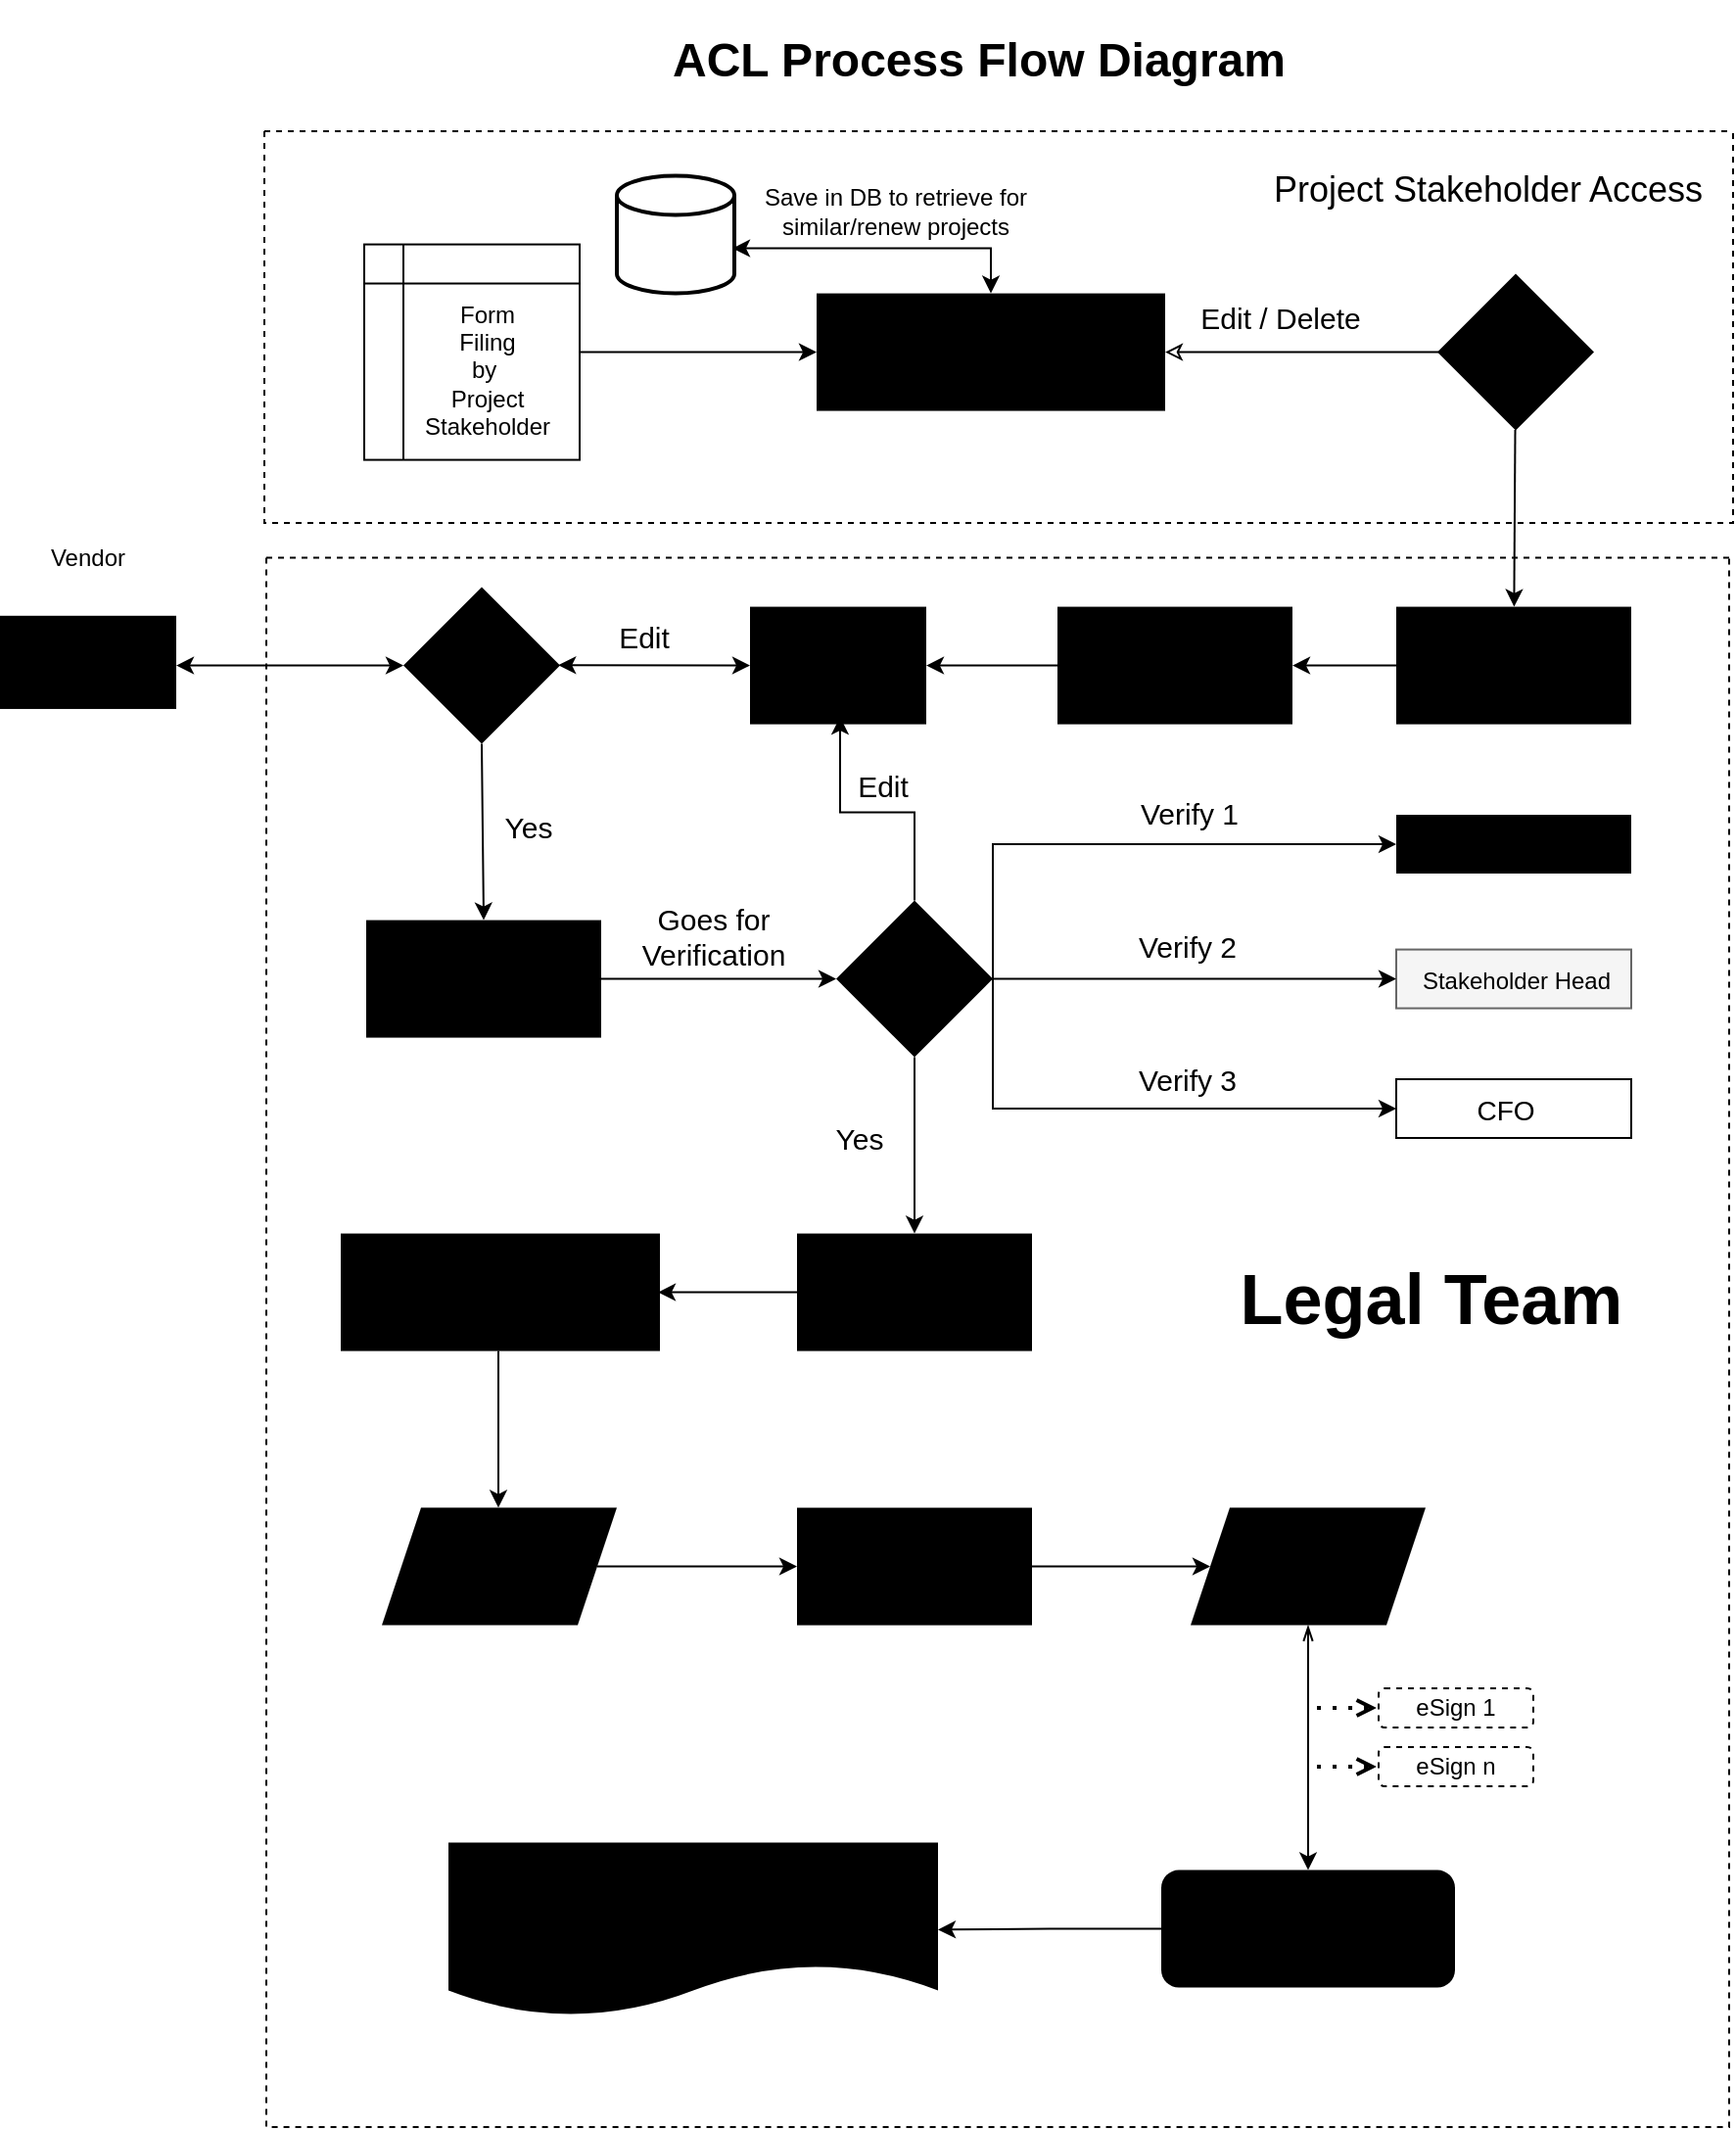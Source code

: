 <mxfile version="28.2.5">
  <diagram name="Page-1" id="L89RkYo9Oss51pmFFTGY">
    <mxGraphModel dx="1876" dy="1701" grid="1" gridSize="10" guides="1" tooltips="1" connect="1" arrows="1" fold="1" page="1" pageScale="1" pageWidth="850" pageHeight="1100" math="0" shadow="0">
      <root>
        <mxCell id="0" />
        <mxCell id="1" parent="0" />
        <mxCell id="jag08KQkEfNFIQB9siFQ-1" value="" style="sketch=0;verticalLabelPosition=bottom;sketch=0;aspect=fixed;html=1;verticalAlign=top;strokeColor=none;fillColor=#000000;align=center;outlineConnect=0;pointerEvents=1;shape=mxgraph.citrix2.users;" parent="1" vertex="1">
          <mxGeometry x="-5" y="288.39" width="90" height="47.58" as="geometry" />
        </mxCell>
        <mxCell id="jag08KQkEfNFIQB9siFQ-6" value="" style="edgeStyle=orthogonalEdgeStyle;rounded=0;orthogonalLoop=1;jettySize=auto;html=1;startArrow=classic;startFill=0;" parent="1" source="jag08KQkEfNFIQB9siFQ-3" edge="1">
          <mxGeometry relative="1" as="geometry">
            <mxPoint x="778.0" y="153.79" as="targetPoint" />
          </mxGeometry>
        </mxCell>
        <mxCell id="jag08KQkEfNFIQB9siFQ-8" value="" style="rounded=0;orthogonalLoop=1;jettySize=auto;html=1;" parent="1" source="jag08KQkEfNFIQB9siFQ-5" target="jag08KQkEfNFIQB9siFQ-7" edge="1">
          <mxGeometry relative="1" as="geometry" />
        </mxCell>
        <mxCell id="jag08KQkEfNFIQB9siFQ-16" value="" style="edgeStyle=orthogonalEdgeStyle;rounded=0;orthogonalLoop=1;jettySize=auto;html=1;" parent="1" source="jag08KQkEfNFIQB9siFQ-7" target="jag08KQkEfNFIQB9siFQ-15" edge="1">
          <mxGeometry relative="1" as="geometry" />
        </mxCell>
        <mxCell id="jag08KQkEfNFIQB9siFQ-7" value="" style="whiteSpace=wrap;html=1;verticalAlign=top;fillColor=#000000;strokeColor=none;sketch=0;pointerEvents=1;" parent="1" vertex="1">
          <mxGeometry x="708" y="283.79" width="120" height="60" as="geometry" />
        </mxCell>
        <mxCell id="jag08KQkEfNFIQB9siFQ-108" value="" style="edgeStyle=orthogonalEdgeStyle;rounded=0;orthogonalLoop=1;jettySize=auto;html=1;" parent="1" source="jag08KQkEfNFIQB9siFQ-15" target="jag08KQkEfNFIQB9siFQ-107" edge="1">
          <mxGeometry relative="1" as="geometry" />
        </mxCell>
        <mxCell id="jag08KQkEfNFIQB9siFQ-15" value="" style="whiteSpace=wrap;html=1;verticalAlign=top;fillColor=#000000;strokeColor=none;sketch=0;pointerEvents=1;" parent="1" vertex="1">
          <mxGeometry x="535" y="283.79" width="120" height="60" as="geometry" />
        </mxCell>
        <mxCell id="jag08KQkEfNFIQB9siFQ-20" value="" style="edgeStyle=orthogonalEdgeStyle;rounded=0;orthogonalLoop=1;jettySize=auto;html=1;" parent="1" target="jag08KQkEfNFIQB9siFQ-19" edge="1">
          <mxGeometry relative="1" as="geometry">
            <mxPoint x="241" y="353.79" as="sourcePoint" />
          </mxGeometry>
        </mxCell>
        <mxCell id="jag08KQkEfNFIQB9siFQ-17" value="" style="rhombus;whiteSpace=wrap;html=1;verticalAlign=top;fillColor=#000000;strokeColor=none;sketch=0;pointerEvents=1;" parent="1" vertex="1">
          <mxGeometry x="201" y="273.79" width="80" height="80" as="geometry" />
        </mxCell>
        <mxCell id="jag08KQkEfNFIQB9siFQ-22" value="" style="edgeStyle=orthogonalEdgeStyle;rounded=0;orthogonalLoop=1;jettySize=auto;html=1;startArrow=none;startFill=0;" parent="1" source="jag08KQkEfNFIQB9siFQ-19" target="jag08KQkEfNFIQB9siFQ-21" edge="1">
          <mxGeometry relative="1" as="geometry" />
        </mxCell>
        <mxCell id="jag08KQkEfNFIQB9siFQ-19" value="" style="whiteSpace=wrap;html=1;verticalAlign=top;fillColor=#000000;strokeColor=none;sketch=0;pointerEvents=1;" parent="1" vertex="1">
          <mxGeometry x="182" y="443.79" width="120" height="60" as="geometry" />
        </mxCell>
        <mxCell id="jag08KQkEfNFIQB9siFQ-26" value="" style="edgeStyle=orthogonalEdgeStyle;rounded=0;orthogonalLoop=1;jettySize=auto;html=1;" parent="1" source="jag08KQkEfNFIQB9siFQ-21" target="jag08KQkEfNFIQB9siFQ-25" edge="1">
          <mxGeometry relative="1" as="geometry" />
        </mxCell>
        <mxCell id="N0xAANtcV6chKZKtPLza-12" value="" style="edgeStyle=orthogonalEdgeStyle;rounded=0;orthogonalLoop=1;jettySize=auto;html=1;entryX=0.511;entryY=0.937;entryDx=0;entryDy=0;entryPerimeter=0;" parent="1" source="jag08KQkEfNFIQB9siFQ-21" target="jag08KQkEfNFIQB9siFQ-107" edge="1">
          <mxGeometry relative="1" as="geometry" />
        </mxCell>
        <mxCell id="jag08KQkEfNFIQB9siFQ-21" value="" style="rhombus;whiteSpace=wrap;html=1;verticalAlign=top;fillColor=#000000;strokeColor=none;sketch=0;pointerEvents=1;" parent="1" vertex="1">
          <mxGeometry x="422" y="433.79" width="80" height="80" as="geometry" />
        </mxCell>
        <mxCell id="jag08KQkEfNFIQB9siFQ-23" value="" style="whiteSpace=wrap;html=1;verticalAlign=top;fillColor=#000000;strokeColor=none;sketch=0;pointerEvents=1;" parent="1" vertex="1">
          <mxGeometry x="708" y="390" width="120" height="30" as="geometry" />
        </mxCell>
        <mxCell id="jag08KQkEfNFIQB9siFQ-28" value="" style="edgeStyle=orthogonalEdgeStyle;rounded=0;orthogonalLoop=1;jettySize=auto;html=1;" parent="1" source="jag08KQkEfNFIQB9siFQ-25" edge="1">
          <mxGeometry relative="1" as="geometry">
            <mxPoint x="331" y="633.79" as="targetPoint" />
          </mxGeometry>
        </mxCell>
        <mxCell id="jag08KQkEfNFIQB9siFQ-25" value="" style="whiteSpace=wrap;html=1;verticalAlign=top;fillColor=#000000;strokeColor=none;sketch=0;pointerEvents=1;" parent="1" vertex="1">
          <mxGeometry x="402" y="603.79" width="120" height="60" as="geometry" />
        </mxCell>
        <mxCell id="jag08KQkEfNFIQB9siFQ-37" value="" style="edgeStyle=orthogonalEdgeStyle;rounded=0;orthogonalLoop=1;jettySize=auto;html=1;startArrow=none;startFill=0;" parent="1" target="jag08KQkEfNFIQB9siFQ-36" edge="1">
          <mxGeometry relative="1" as="geometry">
            <mxPoint x="249.5" y="663.79" as="sourcePoint" />
          </mxGeometry>
        </mxCell>
        <mxCell id="jag08KQkEfNFIQB9siFQ-27" value="" style="whiteSpace=wrap;html=1;verticalAlign=top;fillColor=#000000;strokeColor=none;sketch=0;pointerEvents=1;" parent="1" vertex="1">
          <mxGeometry x="169" y="603.79" width="163" height="60" as="geometry" />
        </mxCell>
        <mxCell id="jag08KQkEfNFIQB9siFQ-39" value="" style="edgeStyle=orthogonalEdgeStyle;rounded=0;orthogonalLoop=1;jettySize=auto;html=1;" parent="1" source="jag08KQkEfNFIQB9siFQ-36" target="jag08KQkEfNFIQB9siFQ-38" edge="1">
          <mxGeometry relative="1" as="geometry" />
        </mxCell>
        <mxCell id="jag08KQkEfNFIQB9siFQ-36" value="" style="shape=parallelogram;perimeter=parallelogramPerimeter;whiteSpace=wrap;html=1;fixedSize=1;verticalAlign=top;fillColor=#000000;strokeColor=none;sketch=0;pointerEvents=1;" parent="1" vertex="1">
          <mxGeometry x="190" y="743.79" width="120" height="60" as="geometry" />
        </mxCell>
        <mxCell id="jag08KQkEfNFIQB9siFQ-41" value="" style="edgeStyle=orthogonalEdgeStyle;rounded=0;orthogonalLoop=1;jettySize=auto;html=1;" parent="1" source="jag08KQkEfNFIQB9siFQ-38" target="jag08KQkEfNFIQB9siFQ-40" edge="1">
          <mxGeometry relative="1" as="geometry" />
        </mxCell>
        <mxCell id="jag08KQkEfNFIQB9siFQ-38" value="" style="whiteSpace=wrap;html=1;verticalAlign=top;fillColor=#000000;strokeColor=none;sketch=0;pointerEvents=1;" parent="1" vertex="1">
          <mxGeometry x="402" y="743.79" width="120" height="60" as="geometry" />
        </mxCell>
        <mxCell id="jag08KQkEfNFIQB9siFQ-43" value="" style="edgeStyle=orthogonalEdgeStyle;rounded=0;orthogonalLoop=1;jettySize=auto;html=1;startArrow=openThin;startFill=0;" parent="1" source="jag08KQkEfNFIQB9siFQ-40" target="jag08KQkEfNFIQB9siFQ-42" edge="1">
          <mxGeometry relative="1" as="geometry" />
        </mxCell>
        <mxCell id="jag08KQkEfNFIQB9siFQ-40" value="" style="shape=parallelogram;perimeter=parallelogramPerimeter;whiteSpace=wrap;html=1;fixedSize=1;verticalAlign=top;fillColor=#000000;strokeColor=none;sketch=0;pointerEvents=1;" parent="1" vertex="1">
          <mxGeometry x="603" y="743.79" width="120" height="60" as="geometry" />
        </mxCell>
        <mxCell id="jag08KQkEfNFIQB9siFQ-47" value="" style="edgeStyle=orthogonalEdgeStyle;rounded=0;orthogonalLoop=1;jettySize=auto;html=1;" parent="1" source="jag08KQkEfNFIQB9siFQ-42" target="jag08KQkEfNFIQB9siFQ-46" edge="1">
          <mxGeometry relative="1" as="geometry" />
        </mxCell>
        <mxCell id="jag08KQkEfNFIQB9siFQ-42" value="" style="rounded=1;whiteSpace=wrap;html=1;verticalAlign=top;fillColor=#000000;strokeColor=none;sketch=0;pointerEvents=1;" parent="1" vertex="1">
          <mxGeometry x="588" y="928.79" width="150" height="60" as="geometry" />
        </mxCell>
        <mxCell id="jag08KQkEfNFIQB9siFQ-52" value="" style="rounded=0;whiteSpace=wrap;html=1;fillColor=light-dark(#F5F5F5,#FFFFFF);fontColor=#333333;strokeColor=#666666;" parent="1" vertex="1">
          <mxGeometry x="708" y="458.79" width="120" height="30" as="geometry" />
        </mxCell>
        <mxCell id="jag08KQkEfNFIQB9siFQ-55" value="" style="endArrow=classic;html=1;rounded=0;exitX=1;exitY=0.5;exitDx=0;exitDy=0;" parent="1" source="jag08KQkEfNFIQB9siFQ-21" target="jag08KQkEfNFIQB9siFQ-52" edge="1">
          <mxGeometry width="50" height="50" relative="1" as="geometry">
            <mxPoint x="418" y="490" as="sourcePoint" />
            <mxPoint x="468" y="440" as="targetPoint" />
            <Array as="points" />
          </mxGeometry>
        </mxCell>
        <mxCell id="jag08KQkEfNFIQB9siFQ-56" value="" style="rounded=0;whiteSpace=wrap;html=1;fillColor=light-dark(#FFFFFF,#FFFFFF);" parent="1" vertex="1">
          <mxGeometry x="708" y="525" width="120" height="30" as="geometry" />
        </mxCell>
        <mxCell id="jag08KQkEfNFIQB9siFQ-57" value="" style="endArrow=classic;html=1;rounded=0;exitX=1;exitY=0.5;exitDx=0;exitDy=0;entryX=0;entryY=0.5;entryDx=0;entryDy=0;curved=0;" parent="1" source="jag08KQkEfNFIQB9siFQ-21" target="jag08KQkEfNFIQB9siFQ-56" edge="1">
          <mxGeometry width="50" height="50" relative="1" as="geometry">
            <mxPoint x="418" y="490" as="sourcePoint" />
            <mxPoint x="468" y="440" as="targetPoint" />
            <Array as="points">
              <mxPoint x="502" y="540" />
            </Array>
          </mxGeometry>
        </mxCell>
        <mxCell id="jag08KQkEfNFIQB9siFQ-61" value="" style="swimlane;startSize=0;dashed=1;" parent="1" vertex="1">
          <mxGeometry x="130" y="41" width="750" height="200" as="geometry">
            <mxRectangle x="361" y="41" width="50" height="40" as="alternateBounds" />
          </mxGeometry>
        </mxCell>
        <mxCell id="jag08KQkEfNFIQB9siFQ-5" value="&lt;h2&gt;&lt;br&gt;&lt;/h2&gt;" style="rhombus;whiteSpace=wrap;html=1;verticalAlign=top;fillColor=#000000;strokeColor=none;sketch=0;pointerEvents=1;" parent="jag08KQkEfNFIQB9siFQ-61" vertex="1">
          <mxGeometry x="599" y="72.79" width="80" height="80" as="geometry" />
        </mxCell>
        <mxCell id="jag08KQkEfNFIQB9siFQ-63" value="&lt;font style=&quot;font-size: 14px;&quot;&gt;&amp;nbsp;Verify&lt;/font&gt;" style="text;html=1;align=center;verticalAlign=middle;whiteSpace=wrap;rounded=0;fontColor=light-dark(#000000,#000000);" parent="jag08KQkEfNFIQB9siFQ-61" vertex="1">
          <mxGeometry x="609" y="97.79" width="60" height="30" as="geometry" />
        </mxCell>
        <mxCell id="jag08KQkEfNFIQB9siFQ-3" value="&lt;div&gt;&lt;font style=&quot;color: light-dark(rgb(0, 0, 0), rgb(0, 0, 0)); font-size: 14px;&quot;&gt;&lt;b&gt;&lt;br&gt;&lt;/b&gt;&lt;/font&gt;&lt;/div&gt;&lt;font style=&quot;color: light-dark(rgb(0, 0, 0), rgb(0, 0, 0)); font-size: 15px;&quot;&gt;&lt;b style=&quot;&quot;&gt;ARF Formation&lt;/b&gt;&lt;/font&gt;" style="whiteSpace=wrap;html=1;verticalAlign=top;fillColor=#000000;strokeColor=none;sketch=0;pointerEvents=1;" parent="jag08KQkEfNFIQB9siFQ-61" vertex="1">
          <mxGeometry x="282" y="82.79" width="178" height="60" as="geometry" />
        </mxCell>
        <mxCell id="N0xAANtcV6chKZKtPLza-4" value="&lt;font style=&quot;font-size: 18px;&quot;&gt;Project Stakeholder Access&lt;/font&gt;" style="text;html=1;align=center;verticalAlign=middle;whiteSpace=wrap;rounded=0;" parent="jag08KQkEfNFIQB9siFQ-61" vertex="1">
          <mxGeometry x="510" y="9" width="230" height="41" as="geometry" />
        </mxCell>
        <mxCell id="IWaVIdpccQkyZTyhAB89-2" value="" style="strokeWidth=2;html=1;shape=mxgraph.flowchart.database;whiteSpace=wrap;" vertex="1" parent="jag08KQkEfNFIQB9siFQ-61">
          <mxGeometry x="180" y="22.79" width="60" height="60" as="geometry" />
        </mxCell>
        <mxCell id="jag08KQkEfNFIQB9siFQ-48" value="" style="shape=internalStorage;whiteSpace=wrap;html=1;backgroundOutline=1;align=center;" parent="jag08KQkEfNFIQB9siFQ-61" vertex="1">
          <mxGeometry x="51" y="57.79" width="110" height="110" as="geometry" />
        </mxCell>
        <mxCell id="jag08KQkEfNFIQB9siFQ-50" value="" style="endArrow=classic;html=1;rounded=0;" parent="jag08KQkEfNFIQB9siFQ-61" source="jag08KQkEfNFIQB9siFQ-48" target="jag08KQkEfNFIQB9siFQ-3" edge="1">
          <mxGeometry width="50" height="50" relative="1" as="geometry">
            <mxPoint x="260" y="169" as="sourcePoint" />
            <mxPoint x="240" y="113" as="targetPoint" />
          </mxGeometry>
        </mxCell>
        <mxCell id="jag08KQkEfNFIQB9siFQ-114" value="Form&lt;div&gt;Filing&lt;/div&gt;&lt;div&gt;by&amp;nbsp;&lt;/div&gt;&lt;div&gt;Project Stakeholder&lt;/div&gt;" style="text;html=1;align=center;verticalAlign=middle;whiteSpace=wrap;rounded=0;" parent="jag08KQkEfNFIQB9siFQ-61" vertex="1">
          <mxGeometry x="81" y="82.79" width="66" height="77.79" as="geometry" />
        </mxCell>
        <mxCell id="IWaVIdpccQkyZTyhAB89-4" value="&lt;font style=&quot;font-size: 14px; color: light-dark(rgb(255, 255, 255), rgb(255, 255, 255));&quot;&gt;DB&lt;/font&gt;" style="text;html=1;align=center;verticalAlign=middle;whiteSpace=wrap;rounded=0;fontColor=light-dark(#000000,#000000);" vertex="1" parent="jag08KQkEfNFIQB9siFQ-61">
          <mxGeometry x="179" y="44.79" width="60" height="30" as="geometry" />
        </mxCell>
        <mxCell id="IWaVIdpccQkyZTyhAB89-3" value="" style="endArrow=classic;startArrow=classic;html=1;rounded=0;entryX=0.5;entryY=0;entryDx=0;entryDy=0;exitX=1;exitY=0.5;exitDx=0;exitDy=0;edgeStyle=orthogonalEdgeStyle;" edge="1" parent="jag08KQkEfNFIQB9siFQ-61" source="IWaVIdpccQkyZTyhAB89-4" target="jag08KQkEfNFIQB9siFQ-3">
          <mxGeometry width="50" height="50" relative="1" as="geometry">
            <mxPoint x="280" y="199" as="sourcePoint" />
            <mxPoint x="330" y="149" as="targetPoint" />
          </mxGeometry>
        </mxCell>
        <mxCell id="IWaVIdpccQkyZTyhAB89-5" value="Save in DB to retrieve for similar/renew projects" style="text;html=1;align=center;verticalAlign=middle;whiteSpace=wrap;rounded=0;" vertex="1" parent="jag08KQkEfNFIQB9siFQ-61">
          <mxGeometry x="250" y="16" width="145" height="50" as="geometry" />
        </mxCell>
        <mxCell id="jag08KQkEfNFIQB9siFQ-70" value="" style="endArrow=classic;startArrow=classic;html=1;rounded=0;entryX=0;entryY=0.5;entryDx=0;entryDy=0;edgeStyle=orthogonalEdgeStyle;" parent="1" source="jag08KQkEfNFIQB9siFQ-1" target="jag08KQkEfNFIQB9siFQ-17" edge="1">
          <mxGeometry width="50" height="50" relative="1" as="geometry">
            <mxPoint x="530" y="520" as="sourcePoint" />
            <mxPoint x="580" y="470" as="targetPoint" />
            <Array as="points">
              <mxPoint x="60" y="314" />
            </Array>
          </mxGeometry>
        </mxCell>
        <mxCell id="jag08KQkEfNFIQB9siFQ-71" value="Vendor" style="text;html=1;align=center;verticalAlign=middle;whiteSpace=wrap;rounded=0;" parent="1" vertex="1">
          <mxGeometry x="10" y="243.79" width="60" height="30" as="geometry" />
        </mxCell>
        <mxCell id="jag08KQkEfNFIQB9siFQ-84" value="&lt;h3&gt;&lt;font style=&quot;font-size: 14px; color: light-dark(rgb(0, 0, 0), rgb(0, 0, 0));&quot;&gt;&lt;b&gt;Draft 3&lt;/b&gt;&lt;/font&gt;&lt;/h3&gt;" style="text;html=1;align=center;verticalAlign=middle;whiteSpace=wrap;rounded=0;" parent="1" vertex="1">
          <mxGeometry x="432" y="620" width="60" height="30" as="geometry" />
        </mxCell>
        <mxCell id="jag08KQkEfNFIQB9siFQ-68" value="&lt;font style=&quot;color: light-dark(rgb(0, 0, 0), rgb(0, 0, 0));&quot;&gt;Additional Information for Draft from BARC&lt;/font&gt;" style="text;html=1;align=center;verticalAlign=middle;whiteSpace=wrap;rounded=0;" parent="1" vertex="1">
          <mxGeometry x="545" y="288.39" width="100" height="48.79" as="geometry" />
        </mxCell>
        <mxCell id="jag08KQkEfNFIQB9siFQ-115" value="" style="endArrow=classic;startArrow=classic;html=1;rounded=0;entryX=0;entryY=0.5;entryDx=0;entryDy=0;exitX=0.989;exitY=0.498;exitDx=0;exitDy=0;exitPerimeter=0;" parent="1" target="jag08KQkEfNFIQB9siFQ-107" edge="1">
          <mxGeometry width="50" height="50" relative="1" as="geometry">
            <mxPoint x="280.12" y="313.63" as="sourcePoint" />
            <mxPoint x="389" y="343.51" as="targetPoint" />
          </mxGeometry>
        </mxCell>
        <mxCell id="jag08KQkEfNFIQB9siFQ-118" value="&lt;font style=&quot;font-size: 14px;&quot;&gt;eSigning API&lt;/font&gt;" style="text;html=1;align=center;verticalAlign=middle;whiteSpace=wrap;rounded=0;fontColor=light-dark(#000000,#000000);" parent="1" vertex="1">
          <mxGeometry x="632" y="756.79" width="60" height="30" as="geometry" />
        </mxCell>
        <mxCell id="c0TAYqx6rFG1rORCkxrr-1" value="&lt;h1&gt;ACL Process Flow Diagram&lt;/h1&gt;" style="text;html=1;align=center;verticalAlign=middle;whiteSpace=wrap;rounded=0;" parent="1" vertex="1">
          <mxGeometry x="330" y="-10" width="330" height="30" as="geometry" />
        </mxCell>
        <mxCell id="N0xAANtcV6chKZKtPLza-6" value="&lt;font style=&quot;font-size: 15px;&quot;&gt;Edit / Delete&lt;/font&gt;" style="text;html=1;align=center;verticalAlign=middle;whiteSpace=wrap;rounded=0;" parent="1" vertex="1">
          <mxGeometry x="600" y="121" width="98" height="30" as="geometry" />
        </mxCell>
        <mxCell id="jag08KQkEfNFIQB9siFQ-24" value="" style="rounded=0;orthogonalLoop=1;jettySize=auto;html=1;entryX=0;entryY=0.5;entryDx=0;entryDy=0;exitX=1;exitY=0.5;exitDx=0;exitDy=0;edgeStyle=orthogonalEdgeStyle;" parent="1" source="jag08KQkEfNFIQB9siFQ-21" target="jag08KQkEfNFIQB9siFQ-23" edge="1">
          <mxGeometry relative="1" as="geometry">
            <mxPoint x="454.0" y="473.75" as="sourcePoint" />
            <mxPoint x="660.04" y="405" as="targetPoint" />
            <Array as="points">
              <mxPoint x="502" y="405" />
            </Array>
          </mxGeometry>
        </mxCell>
        <mxCell id="N0xAANtcV6chKZKtPLza-7" value="&lt;font style=&quot;font-size: 15px;&quot;&gt;Verify 1&lt;/font&gt;" style="text;html=1;align=center;verticalAlign=middle;whiteSpace=wrap;rounded=0;" parent="1" vertex="1">
          <mxGeometry x="560" y="374" width="85" height="30" as="geometry" />
        </mxCell>
        <mxCell id="N0xAANtcV6chKZKtPLza-8" value="&lt;font style=&quot;font-size: 15px;&quot;&gt;Verify 2&lt;/font&gt;" style="text;html=1;align=center;verticalAlign=middle;whiteSpace=wrap;rounded=0;" parent="1" vertex="1">
          <mxGeometry x="559" y="442" width="85" height="30" as="geometry" />
        </mxCell>
        <mxCell id="N0xAANtcV6chKZKtPLza-9" value="&lt;font style=&quot;font-size: 15px;&quot;&gt;Verify 3&lt;/font&gt;" style="text;html=1;align=center;verticalAlign=middle;whiteSpace=wrap;rounded=0;" parent="1" vertex="1">
          <mxGeometry x="559" y="510" width="85" height="30" as="geometry" />
        </mxCell>
        <mxCell id="N0xAANtcV6chKZKtPLza-10" value="&lt;font style=&quot;font-size: 15px;&quot;&gt;Edit&lt;/font&gt;" style="text;html=1;align=center;verticalAlign=middle;whiteSpace=wrap;rounded=0;" parent="1" vertex="1">
          <mxGeometry x="416" y="360" width="60" height="30" as="geometry" />
        </mxCell>
        <mxCell id="N0xAANtcV6chKZKtPLza-18" value="&lt;span style=&quot;font-size: 15px;&quot;&gt;Goes for Verification&lt;/span&gt;" style="text;html=1;align=center;verticalAlign=middle;whiteSpace=wrap;rounded=0;" parent="1" vertex="1">
          <mxGeometry x="321" y="437" width="77" height="30" as="geometry" />
        </mxCell>
        <mxCell id="N0xAANtcV6chKZKtPLza-20" value="&lt;span style=&quot;font-size: 15px;&quot;&gt;Yes&lt;/span&gt;" style="text;html=1;align=center;verticalAlign=middle;whiteSpace=wrap;rounded=0;" parent="1" vertex="1">
          <mxGeometry x="235" y="381" width="60" height="30" as="geometry" />
        </mxCell>
        <mxCell id="N0xAANtcV6chKZKtPLza-23" value="" style="endArrow=none;dashed=1;html=1;dashPattern=1 3;strokeWidth=2;rounded=0;startArrow=open;startFill=0;" parent="1" edge="1">
          <mxGeometry width="50" height="50" relative="1" as="geometry">
            <mxPoint x="698" y="846" as="sourcePoint" />
            <mxPoint x="663" y="846" as="targetPoint" />
          </mxGeometry>
        </mxCell>
        <mxCell id="N0xAANtcV6chKZKtPLza-24" value="" style="endArrow=none;dashed=1;html=1;dashPattern=1 3;strokeWidth=2;rounded=0;startArrow=open;startFill=0;" parent="1" edge="1">
          <mxGeometry width="50" height="50" relative="1" as="geometry">
            <mxPoint x="698" y="876" as="sourcePoint" />
            <mxPoint x="663" y="876" as="targetPoint" />
          </mxGeometry>
        </mxCell>
        <mxCell id="jag08KQkEfNFIQB9siFQ-66" value="" style="swimlane;startSize=0;dashed=1;" parent="1" vertex="1">
          <mxGeometry x="131" y="258.79" width="747" height="801.21" as="geometry">
            <mxRectangle x="131" y="258.79" width="50" height="40" as="alternateBounds" />
          </mxGeometry>
        </mxCell>
        <mxCell id="jag08KQkEfNFIQB9siFQ-67" value="&lt;h1&gt;&lt;font style=&quot;font-size: 36px;&quot;&gt;Legal Team&lt;/font&gt;&lt;/h1&gt;" style="text;html=1;align=center;verticalAlign=middle;whiteSpace=wrap;rounded=0;" parent="jag08KQkEfNFIQB9siFQ-66" vertex="1">
          <mxGeometry x="487" y="363.21" width="216" height="30" as="geometry" />
        </mxCell>
        <mxCell id="jag08KQkEfNFIQB9siFQ-69" value="&lt;font style=&quot;color: light-dark(rgb(0, 0, 0), rgb(0, 0, 0));&quot;&gt;Vendor Verify&lt;/font&gt;" style="text;html=1;align=center;verticalAlign=middle;whiteSpace=wrap;rounded=0;" parent="jag08KQkEfNFIQB9siFQ-66" vertex="1">
          <mxGeometry x="75" y="41.61" width="70" height="30" as="geometry" />
        </mxCell>
        <mxCell id="jag08KQkEfNFIQB9siFQ-77" value="&lt;h3&gt;&lt;font style=&quot;font-size: 14px; color: light-dark(rgb(0, 0, 0), rgb(0, 0, 0));&quot;&gt;&lt;b&gt;Draft 2&lt;/b&gt;&lt;/font&gt;&lt;/h3&gt;" style="text;html=1;align=center;verticalAlign=middle;whiteSpace=wrap;rounded=0;" parent="jag08KQkEfNFIQB9siFQ-66" vertex="1">
          <mxGeometry x="80" y="201.21" width="60" height="30" as="geometry" />
        </mxCell>
        <mxCell id="jag08KQkEfNFIQB9siFQ-80" value="&lt;font style=&quot;font-size: 14px;&quot;&gt;&amp;nbsp;Verify&lt;/font&gt;" style="text;html=1;align=center;verticalAlign=middle;whiteSpace=wrap;rounded=0;fontColor=light-dark(#000000,#000000);" parent="jag08KQkEfNFIQB9siFQ-66" vertex="1">
          <mxGeometry x="300" y="201.21" width="60" height="30" as="geometry" />
        </mxCell>
        <mxCell id="jag08KQkEfNFIQB9siFQ-81" value="&lt;span style=&quot;font-size: 14px;&quot;&gt;Legal Head&lt;/span&gt;" style="text;html=1;align=center;verticalAlign=middle;whiteSpace=wrap;rounded=0;fontColor=light-dark(#000000,#000000);" parent="jag08KQkEfNFIQB9siFQ-66" vertex="1">
          <mxGeometry x="591" y="131.21" width="90" height="30" as="geometry" />
        </mxCell>
        <mxCell id="jag08KQkEfNFIQB9siFQ-82" value="&lt;font&gt;Stakeholder Head&lt;/font&gt;" style="text;html=1;align=center;verticalAlign=middle;whiteSpace=wrap;rounded=0;fontColor=light-dark(#000000,#000000);" parent="jag08KQkEfNFIQB9siFQ-66" vertex="1">
          <mxGeometry x="585.5" y="201.21" width="105" height="30" as="geometry" />
        </mxCell>
        <mxCell id="jag08KQkEfNFIQB9siFQ-83" value="&lt;span style=&quot;font-size: 14px;&quot;&gt;CFO&lt;/span&gt;" style="text;html=1;align=center;verticalAlign=middle;whiteSpace=wrap;rounded=0;fontColor=light-dark(#000000,#000000);" parent="jag08KQkEfNFIQB9siFQ-66" vertex="1">
          <mxGeometry x="588" y="267.21" width="90" height="30" as="geometry" />
        </mxCell>
        <mxCell id="jag08KQkEfNFIQB9siFQ-94" value="&lt;h3&gt;&lt;font style=&quot;&quot;&gt;&lt;font style=&quot;color: light-dark(rgb(0, 0, 0), rgb(0, 0, 0));&quot;&gt;&lt;font style=&quot;&quot;&gt;&lt;font style=&quot;font-size: 15px;&quot;&gt;Draft 4&lt;/font&gt;&lt;br&gt;&lt;/font&gt;&lt;font style=&quot;font-size: 12px; font-weight: normal;&quot;&gt;(With Stamp Sheet&lt;/font&gt;&lt;/font&gt;&lt;span style=&quot;font-size: 12px; font-weight: normal; color: light-dark(rgb(0, 0, 0), rgb(0, 0, 0)); background-color: transparent;&quot;&gt;&lt;font style=&quot;&quot;&gt;)&lt;/font&gt;&lt;/span&gt;&lt;/font&gt;&lt;/h3&gt;" style="text;html=1;align=center;verticalAlign=middle;whiteSpace=wrap;rounded=0;" parent="jag08KQkEfNFIQB9siFQ-66" vertex="1">
          <mxGeometry x="269" y="498.21" width="124" height="30" as="geometry" />
        </mxCell>
        <mxCell id="jag08KQkEfNFIQB9siFQ-105" value="&lt;h3&gt;&lt;font style=&quot;font-size: 14px; color: light-dark(rgb(0, 0, 0), rgb(0, 0, 0));&quot;&gt;&lt;b&gt;Final Contract ( Draft 5 )&lt;/b&gt;&lt;/font&gt;&lt;/h3&gt;" style="text;html=1;align=center;verticalAlign=middle;whiteSpace=wrap;rounded=0;" parent="jag08KQkEfNFIQB9siFQ-66" vertex="1">
          <mxGeometry x="477" y="686.21" width="113" height="30" as="geometry" />
        </mxCell>
        <mxCell id="jag08KQkEfNFIQB9siFQ-65" value="&lt;font style=&quot;color: light-dark(rgb(0, 0, 0), rgb(0, 0, 0)); font-size: 14px;&quot;&gt;Draft Formation&lt;/font&gt;" style="text;html=1;align=center;verticalAlign=middle;whiteSpace=wrap;rounded=0;" parent="jag08KQkEfNFIQB9siFQ-66" vertex="1">
          <mxGeometry x="588" y="40.61" width="100" height="30" as="geometry" />
        </mxCell>
        <mxCell id="jag08KQkEfNFIQB9siFQ-107" value="" style="whiteSpace=wrap;html=1;verticalAlign=top;fillColor=#000000;strokeColor=none;sketch=0;pointerEvents=1;" parent="jag08KQkEfNFIQB9siFQ-66" vertex="1">
          <mxGeometry x="247" y="25" width="90" height="60" as="geometry" />
        </mxCell>
        <mxCell id="jag08KQkEfNFIQB9siFQ-110" value="&lt;font style=&quot;color: light-dark(rgb(0, 0, 0), rgb(0, 0, 0)); font-size: 13px;&quot;&gt;Stamping, Signatories, Addresses &amp;amp; Other Details&lt;/font&gt;" style="text;html=1;align=center;verticalAlign=middle;whiteSpace=wrap;rounded=0;" parent="jag08KQkEfNFIQB9siFQ-66" vertex="1">
          <mxGeometry x="47" y="355" width="148" height="42.21" as="geometry" />
        </mxCell>
        <mxCell id="jag08KQkEfNFIQB9siFQ-109" value="&lt;h3&gt;&lt;font style=&quot;font-size: 14px; color: light-dark(rgb(0, 0, 0), rgb(0, 0, 0));&quot;&gt;&lt;b&gt;Draft 1&lt;/b&gt;&lt;/font&gt;&lt;/h3&gt;" style="text;html=1;align=center;verticalAlign=middle;whiteSpace=wrap;rounded=0;" parent="jag08KQkEfNFIQB9siFQ-66" vertex="1">
          <mxGeometry x="263" y="39.61" width="60" height="30" as="geometry" />
        </mxCell>
        <mxCell id="jag08KQkEfNFIQB9siFQ-64" value="&lt;font style=&quot;font-size: 15px;&quot;&gt;Edit&lt;/font&gt;" style="text;html=1;align=center;verticalAlign=middle;whiteSpace=wrap;rounded=0;" parent="jag08KQkEfNFIQB9siFQ-66" vertex="1">
          <mxGeometry x="163" y="25.0" width="60" height="30" as="geometry" />
        </mxCell>
        <mxCell id="jag08KQkEfNFIQB9siFQ-116" value="&lt;font style=&quot;font-size: 14px;&quot;&gt;Stamping API&lt;/font&gt;" style="text;html=1;align=center;verticalAlign=middle;whiteSpace=wrap;rounded=0;fontColor=light-dark(#000000,#000000);" parent="jag08KQkEfNFIQB9siFQ-66" vertex="1">
          <mxGeometry x="88" y="498.21" width="60" height="30" as="geometry" />
        </mxCell>
        <mxCell id="N0xAANtcV6chKZKtPLza-16" value="&lt;span style=&quot;font-size: 15px;&quot;&gt;Yes&lt;/span&gt;" style="text;html=1;align=center;verticalAlign=middle;whiteSpace=wrap;rounded=0;" parent="jag08KQkEfNFIQB9siFQ-66" vertex="1">
          <mxGeometry x="273" y="281.21" width="60" height="30" as="geometry" />
        </mxCell>
        <mxCell id="N0xAANtcV6chKZKtPLza-21" value="eSign 1" style="rounded=1;whiteSpace=wrap;html=1;dashed=1;" parent="jag08KQkEfNFIQB9siFQ-66" vertex="1">
          <mxGeometry x="568" y="577.21" width="79" height="20" as="geometry" />
        </mxCell>
        <mxCell id="N0xAANtcV6chKZKtPLza-22" value="eSign n" style="rounded=1;whiteSpace=wrap;html=1;dashed=1;" parent="jag08KQkEfNFIQB9siFQ-66" vertex="1">
          <mxGeometry x="568" y="607.21" width="79" height="20" as="geometry" />
        </mxCell>
        <mxCell id="jag08KQkEfNFIQB9siFQ-46" value="" style="shape=document;whiteSpace=wrap;html=1;boundedLbl=1;verticalAlign=top;fillColor=#000000;strokeColor=none;rounded=1;sketch=0;pointerEvents=1;" parent="jag08KQkEfNFIQB9siFQ-66" vertex="1">
          <mxGeometry x="93" y="656" width="250" height="88.82" as="geometry" />
        </mxCell>
        <mxCell id="jag08KQkEfNFIQB9siFQ-122" value="&lt;font style=&quot;font-size: 15px;&quot;&gt;Save in DB for later retrievals, for Expiration Alerts &amp;amp; MIS Reports&lt;/font&gt;" style="text;html=1;align=center;verticalAlign=middle;whiteSpace=wrap;rounded=0;fontColor=light-dark(#000000,#000000);" parent="jag08KQkEfNFIQB9siFQ-66" vertex="1">
          <mxGeometry x="103" y="665.82" width="230" height="52.79" as="geometry" />
        </mxCell>
      </root>
    </mxGraphModel>
  </diagram>
</mxfile>
